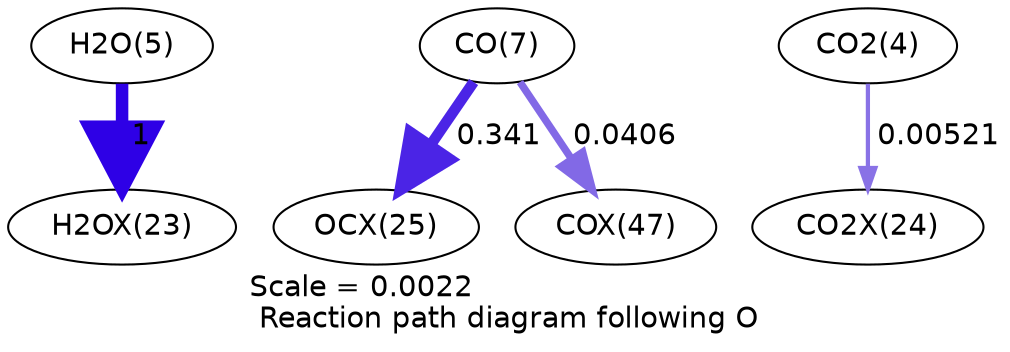 digraph reaction_paths {
center=1;
s7 -> s26[fontname="Helvetica", penwidth=6, arrowsize=3, color="0.7, 1.5, 0.9"
, label=" 1"];
s9 -> s28[fontname="Helvetica", penwidth=5.19, arrowsize=2.59, color="0.7, 0.841, 0.9"
, label=" 0.341"];
s9 -> s34[fontname="Helvetica", penwidth=3.58, arrowsize=1.79, color="0.7, 0.541, 0.9"
, label=" 0.0406"];
s6 -> s27[fontname="Helvetica", penwidth=2.03, arrowsize=1.02, color="0.7, 0.505, 0.9"
, label=" 0.00521"];
s6 [ fontname="Helvetica", label="CO2(4)"];
s7 [ fontname="Helvetica", label="H2O(5)"];
s9 [ fontname="Helvetica", label="CO(7)"];
s26 [ fontname="Helvetica", label="H2OX(23)"];
s27 [ fontname="Helvetica", label="CO2X(24)"];
s28 [ fontname="Helvetica", label="OCX(25)"];
s34 [ fontname="Helvetica", label="COX(47)"];
 label = "Scale = 0.0022\l Reaction path diagram following O";
 fontname = "Helvetica";
}
